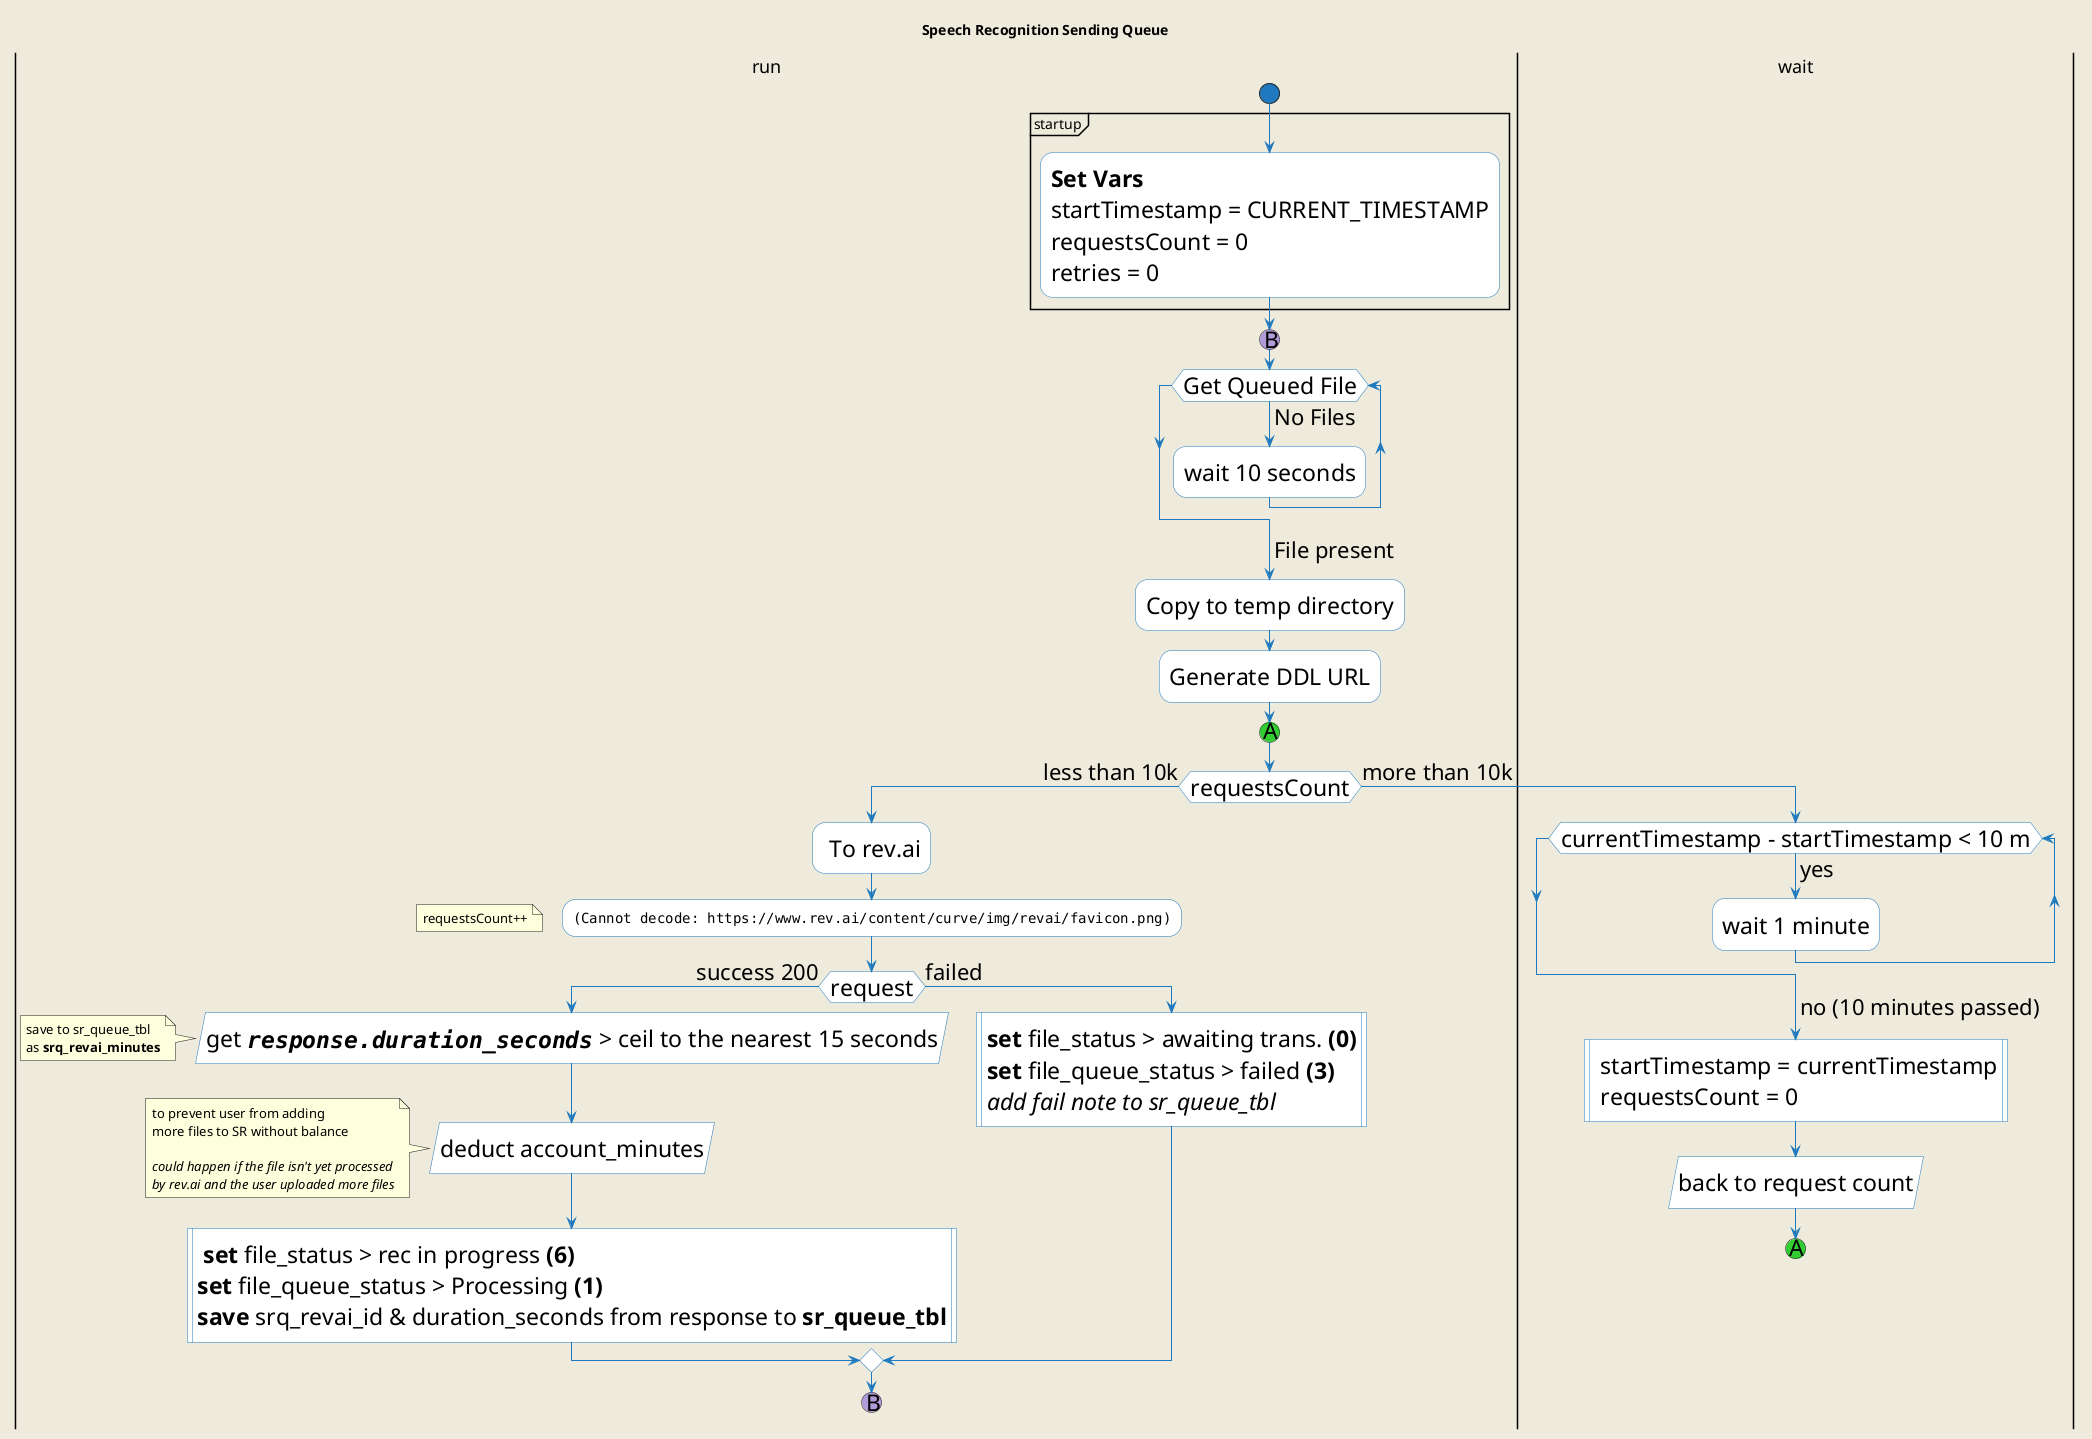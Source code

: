 @startuml

title Speech Recognition Sending Queue

skinparam backgroundColor #EEEBDC
'skinparam handwritten true

skinparam activity {
  StartColor #1e79be
  ArrowColor #1e79be
  EndColor #1e79be
  BackgroundColor white
  SequenceTitleFontColor white
  BorderColor #1e79be
  FontName Tahoma
  FontSize 23
  DiamondFontSize 23
  ArrowFontSize 22
}


|run|
start

partition startup {
:**Set Vars**\nstartTimestamp = CURRENT_TIMESTAMP\nrequestsCount = 0\nretries = 0;
}
#b19cd9:(B)
while (Get Queued File)
-> No Files;
:wait 10 seconds;
end while
-> File present;


:Copy to temp directory;
:Generate DDL URL;

label rev;
#32CD32:(A)
if (requestsCount) is (less than 10k) then
    : To rev.ai;
    :<img:https://www.rev.ai/content/curve/img/revai/favicon.png>;
    floating note left: requestsCount++
    if(request) is (success 200) then
        :get ""//**response.duration_seconds**//"" > ceil to the nearest 15 seconds/
        note left: save to sr_queue_tbl \nas **srq_revai_minutes**

        :deduct account_minutes/
        note left
         to prevent user from adding
         more files to SR without balance

         //could happen if the file isn't yet processed//
         //by rev.ai and the user uploaded more files//
        endnote

        : **set** file_status > rec in progress **(6)**
        **set** file_queue_status > Processing **(1)**
        **save** srq_revai_id & duration_seconds from response to **sr_queue_tbl**|

    else (failed)
        :**set** file_status > awaiting trans. **(0)**
        **set** file_queue_status > failed **(3)**
        //add fail note to sr_queue_tbl//|
    endif
    #b19cd9:(B)
    detach

else (more than 10k)
    |wait|
':wait chain;
while (currentTimestamp - startTimestamp < 10 m)
    -> yes;
    :wait 1 minute;
end while
-> no (10 minutes passed);
: startTimestamp = currentTimestamp
 requestsCount = 0|
:back to request count/
#32CD32:(A)
detach
endif


@enduml
